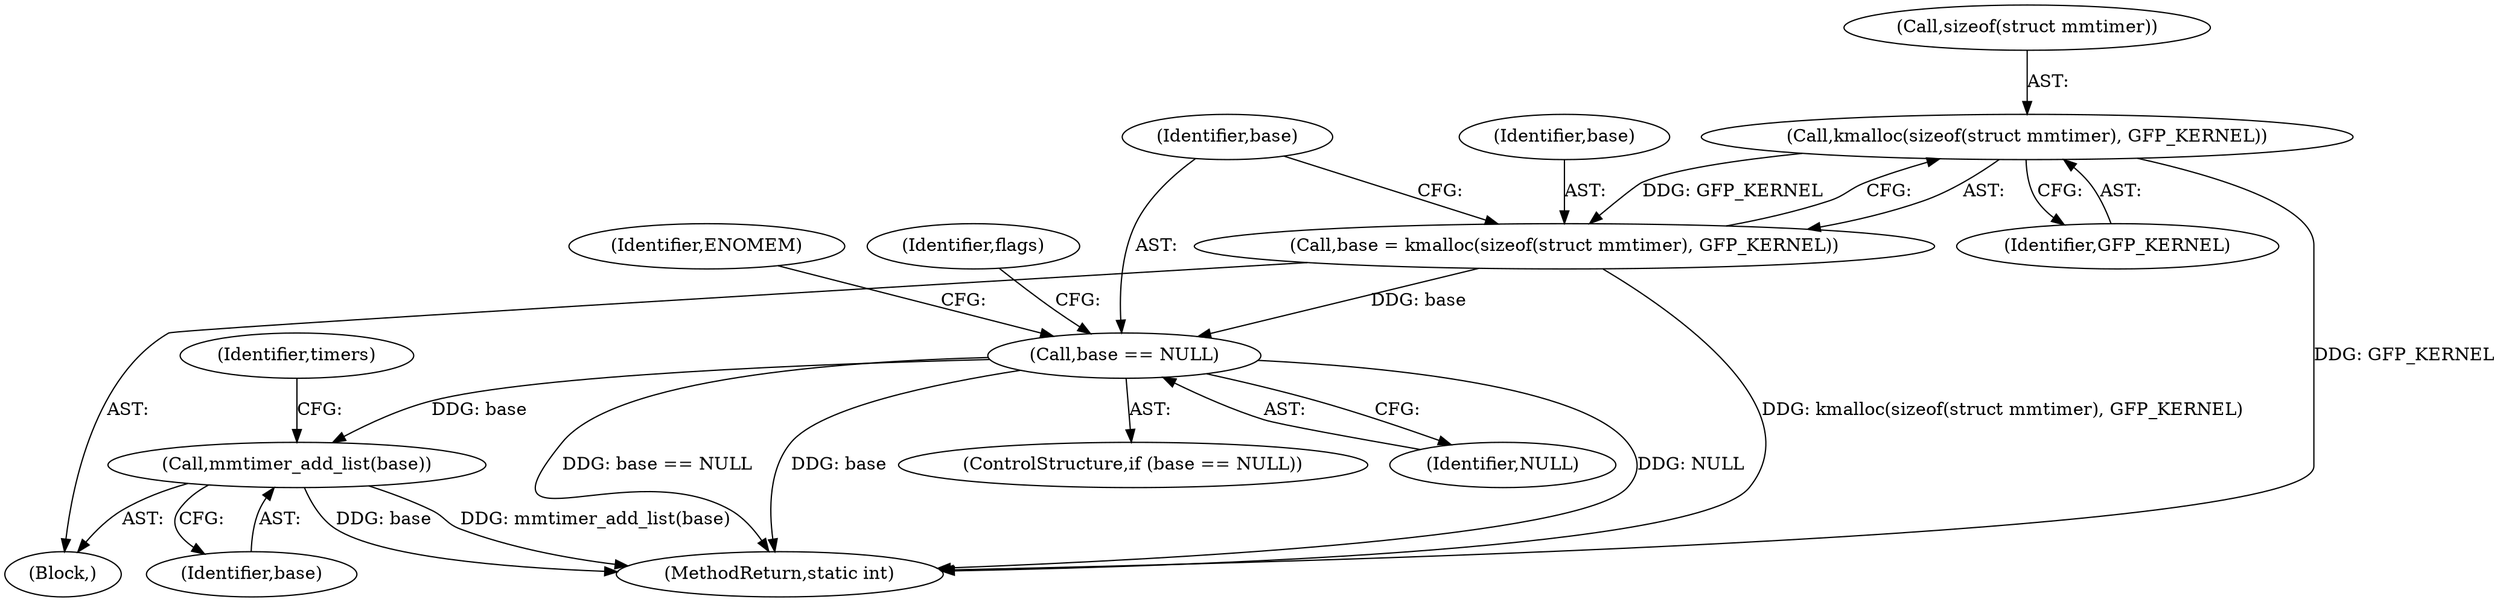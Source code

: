 digraph "0_linux_f8bd2258e2d520dff28c855658bd24bdafb5102d_3@API" {
"1000154" [label="(Call,kmalloc(sizeof(struct mmtimer), GFP_KERNEL))"];
"1000152" [label="(Call,base = kmalloc(sizeof(struct mmtimer), GFP_KERNEL))"];
"1000159" [label="(Call,base == NULL)"];
"1000277" [label="(Call,mmtimer_add_list(base))"];
"1000154" [label="(Call,kmalloc(sizeof(struct mmtimer), GFP_KERNEL))"];
"1000278" [label="(Identifier,base)"];
"1000153" [label="(Identifier,base)"];
"1000155" [label="(Call,sizeof(struct mmtimer))"];
"1000157" [label="(Identifier,GFP_KERNEL)"];
"1000283" [label="(Identifier,timers)"];
"1000152" [label="(Call,base = kmalloc(sizeof(struct mmtimer), GFP_KERNEL))"];
"1000114" [label="(Block,)"];
"1000159" [label="(Call,base == NULL)"];
"1000277" [label="(Call,mmtimer_add_list(base))"];
"1000158" [label="(ControlStructure,if (base == NULL))"];
"1000161" [label="(Identifier,NULL)"];
"1000164" [label="(Identifier,ENOMEM)"];
"1000160" [label="(Identifier,base)"];
"1000318" [label="(MethodReturn,static int)"];
"1000167" [label="(Identifier,flags)"];
"1000154" -> "1000152"  [label="AST: "];
"1000154" -> "1000157"  [label="CFG: "];
"1000155" -> "1000154"  [label="AST: "];
"1000157" -> "1000154"  [label="AST: "];
"1000152" -> "1000154"  [label="CFG: "];
"1000154" -> "1000318"  [label="DDG: GFP_KERNEL"];
"1000154" -> "1000152"  [label="DDG: GFP_KERNEL"];
"1000152" -> "1000114"  [label="AST: "];
"1000153" -> "1000152"  [label="AST: "];
"1000160" -> "1000152"  [label="CFG: "];
"1000152" -> "1000318"  [label="DDG: kmalloc(sizeof(struct mmtimer), GFP_KERNEL)"];
"1000152" -> "1000159"  [label="DDG: base"];
"1000159" -> "1000158"  [label="AST: "];
"1000159" -> "1000161"  [label="CFG: "];
"1000160" -> "1000159"  [label="AST: "];
"1000161" -> "1000159"  [label="AST: "];
"1000164" -> "1000159"  [label="CFG: "];
"1000167" -> "1000159"  [label="CFG: "];
"1000159" -> "1000318"  [label="DDG: base == NULL"];
"1000159" -> "1000318"  [label="DDG: base"];
"1000159" -> "1000318"  [label="DDG: NULL"];
"1000159" -> "1000277"  [label="DDG: base"];
"1000277" -> "1000114"  [label="AST: "];
"1000277" -> "1000278"  [label="CFG: "];
"1000278" -> "1000277"  [label="AST: "];
"1000283" -> "1000277"  [label="CFG: "];
"1000277" -> "1000318"  [label="DDG: base"];
"1000277" -> "1000318"  [label="DDG: mmtimer_add_list(base)"];
}
